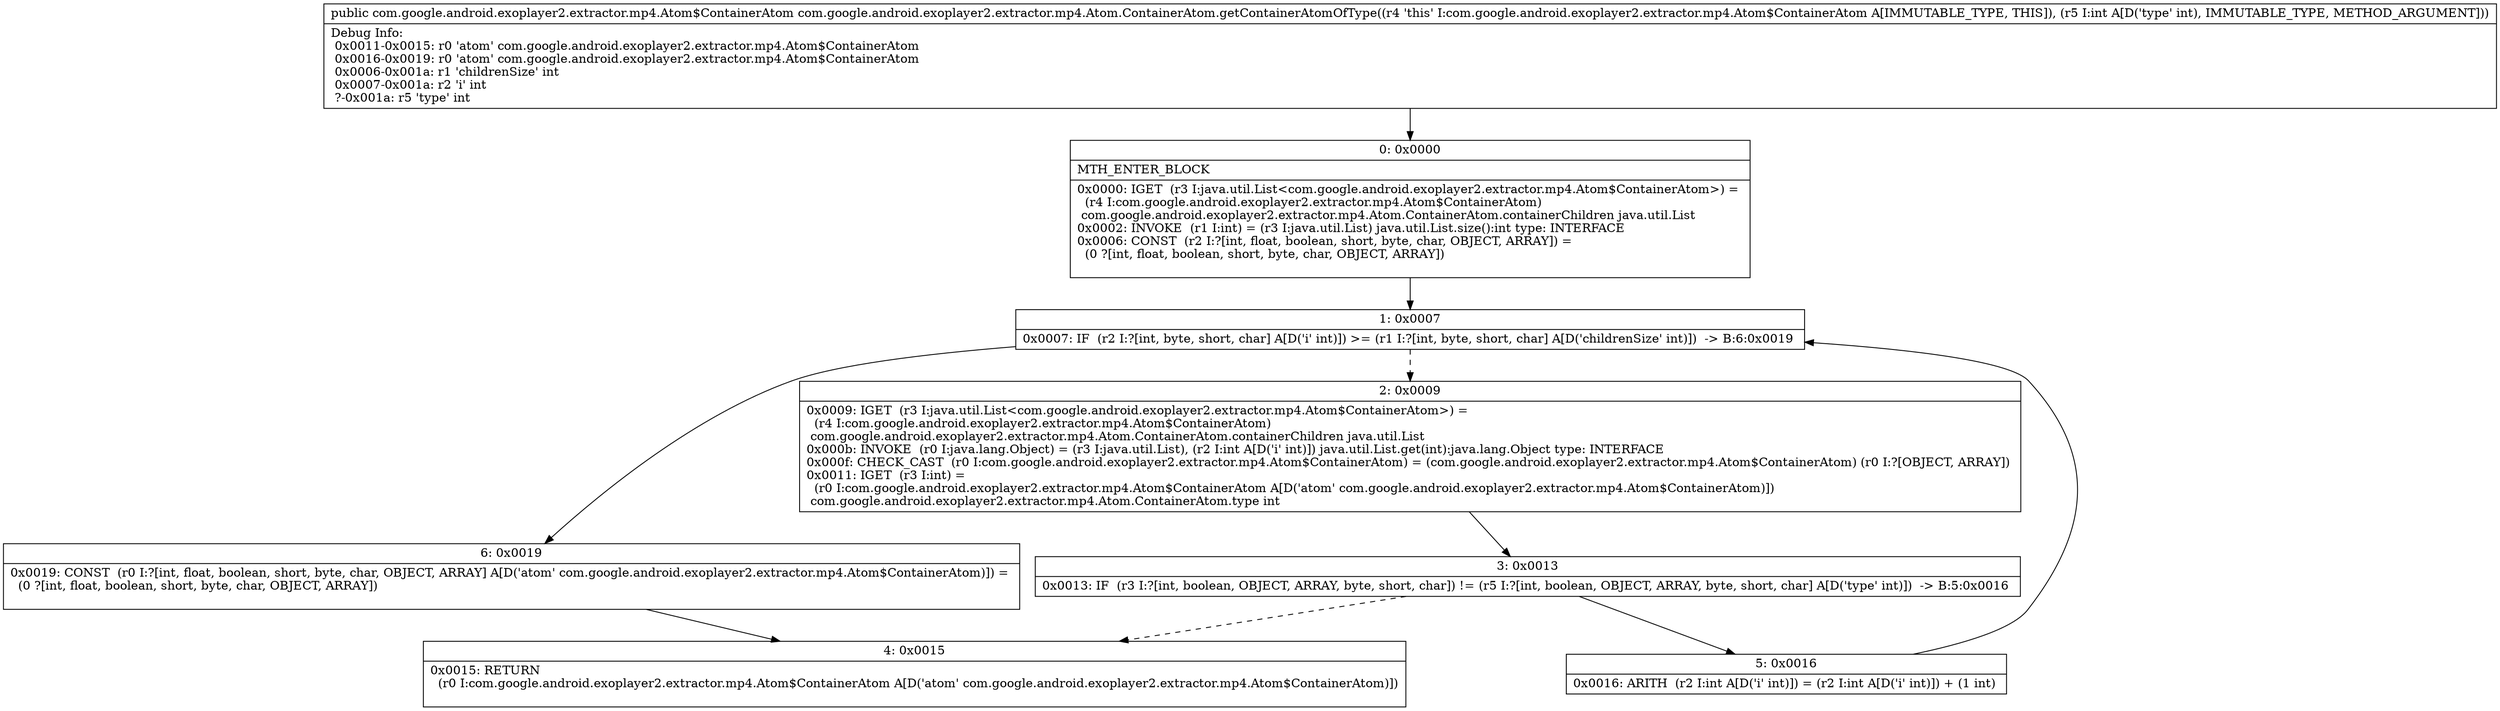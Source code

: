 digraph "CFG forcom.google.android.exoplayer2.extractor.mp4.Atom.ContainerAtom.getContainerAtomOfType(I)Lcom\/google\/android\/exoplayer2\/extractor\/mp4\/Atom$ContainerAtom;" {
Node_0 [shape=record,label="{0\:\ 0x0000|MTH_ENTER_BLOCK\l|0x0000: IGET  (r3 I:java.util.List\<com.google.android.exoplayer2.extractor.mp4.Atom$ContainerAtom\>) = \l  (r4 I:com.google.android.exoplayer2.extractor.mp4.Atom$ContainerAtom)\l com.google.android.exoplayer2.extractor.mp4.Atom.ContainerAtom.containerChildren java.util.List \l0x0002: INVOKE  (r1 I:int) = (r3 I:java.util.List) java.util.List.size():int type: INTERFACE \l0x0006: CONST  (r2 I:?[int, float, boolean, short, byte, char, OBJECT, ARRAY]) = \l  (0 ?[int, float, boolean, short, byte, char, OBJECT, ARRAY])\l \l}"];
Node_1 [shape=record,label="{1\:\ 0x0007|0x0007: IF  (r2 I:?[int, byte, short, char] A[D('i' int)]) \>= (r1 I:?[int, byte, short, char] A[D('childrenSize' int)])  \-\> B:6:0x0019 \l}"];
Node_2 [shape=record,label="{2\:\ 0x0009|0x0009: IGET  (r3 I:java.util.List\<com.google.android.exoplayer2.extractor.mp4.Atom$ContainerAtom\>) = \l  (r4 I:com.google.android.exoplayer2.extractor.mp4.Atom$ContainerAtom)\l com.google.android.exoplayer2.extractor.mp4.Atom.ContainerAtom.containerChildren java.util.List \l0x000b: INVOKE  (r0 I:java.lang.Object) = (r3 I:java.util.List), (r2 I:int A[D('i' int)]) java.util.List.get(int):java.lang.Object type: INTERFACE \l0x000f: CHECK_CAST  (r0 I:com.google.android.exoplayer2.extractor.mp4.Atom$ContainerAtom) = (com.google.android.exoplayer2.extractor.mp4.Atom$ContainerAtom) (r0 I:?[OBJECT, ARRAY]) \l0x0011: IGET  (r3 I:int) = \l  (r0 I:com.google.android.exoplayer2.extractor.mp4.Atom$ContainerAtom A[D('atom' com.google.android.exoplayer2.extractor.mp4.Atom$ContainerAtom)])\l com.google.android.exoplayer2.extractor.mp4.Atom.ContainerAtom.type int \l}"];
Node_3 [shape=record,label="{3\:\ 0x0013|0x0013: IF  (r3 I:?[int, boolean, OBJECT, ARRAY, byte, short, char]) != (r5 I:?[int, boolean, OBJECT, ARRAY, byte, short, char] A[D('type' int)])  \-\> B:5:0x0016 \l}"];
Node_4 [shape=record,label="{4\:\ 0x0015|0x0015: RETURN  \l  (r0 I:com.google.android.exoplayer2.extractor.mp4.Atom$ContainerAtom A[D('atom' com.google.android.exoplayer2.extractor.mp4.Atom$ContainerAtom)])\l \l}"];
Node_5 [shape=record,label="{5\:\ 0x0016|0x0016: ARITH  (r2 I:int A[D('i' int)]) = (r2 I:int A[D('i' int)]) + (1 int) \l}"];
Node_6 [shape=record,label="{6\:\ 0x0019|0x0019: CONST  (r0 I:?[int, float, boolean, short, byte, char, OBJECT, ARRAY] A[D('atom' com.google.android.exoplayer2.extractor.mp4.Atom$ContainerAtom)]) = \l  (0 ?[int, float, boolean, short, byte, char, OBJECT, ARRAY])\l \l}"];
MethodNode[shape=record,label="{public com.google.android.exoplayer2.extractor.mp4.Atom$ContainerAtom com.google.android.exoplayer2.extractor.mp4.Atom.ContainerAtom.getContainerAtomOfType((r4 'this' I:com.google.android.exoplayer2.extractor.mp4.Atom$ContainerAtom A[IMMUTABLE_TYPE, THIS]), (r5 I:int A[D('type' int), IMMUTABLE_TYPE, METHOD_ARGUMENT]))  | Debug Info:\l  0x0011\-0x0015: r0 'atom' com.google.android.exoplayer2.extractor.mp4.Atom$ContainerAtom\l  0x0016\-0x0019: r0 'atom' com.google.android.exoplayer2.extractor.mp4.Atom$ContainerAtom\l  0x0006\-0x001a: r1 'childrenSize' int\l  0x0007\-0x001a: r2 'i' int\l  ?\-0x001a: r5 'type' int\l}"];
MethodNode -> Node_0;
Node_0 -> Node_1;
Node_1 -> Node_2[style=dashed];
Node_1 -> Node_6;
Node_2 -> Node_3;
Node_3 -> Node_4[style=dashed];
Node_3 -> Node_5;
Node_5 -> Node_1;
Node_6 -> Node_4;
}

